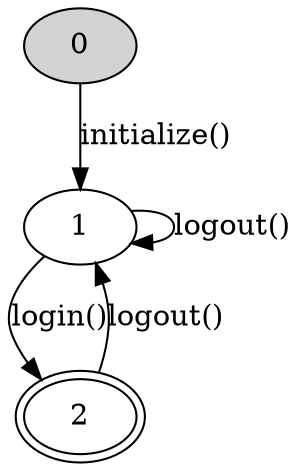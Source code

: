 digraph LoginModelFSM {

  // Nodes
  0 [ style=filled, shape=ellipse, peripheries=1, fillcolor=lightgray,
      tooltip="{'LoginModel': {'init': True, 'signedIn': False, 'signedOut': False}}" ]
  1 [ style=filled, shape=ellipse, peripheries=1, fillcolor=white,
      tooltip="{'LoginModel': {'init': False, 'signedIn': False, 'signedOut': True}}" ]
  2 [ style=filled, shape=ellipse, peripheries=2, fillcolor=white,
      tooltip="{'LoginModel': {'init': False, 'signedIn': True, 'signedOut': True}}" ]

  // Transitions
  0 -> 1 [ label="initialize()", tooltip="initialize()" ]
  1 -> 2 [ label="login()", tooltip="login()" ]
  2 -> 1 [ label="logout()", tooltip="logout()" ]
  1 -> 1 [ label="logout()", tooltip="logout()" ]
}
